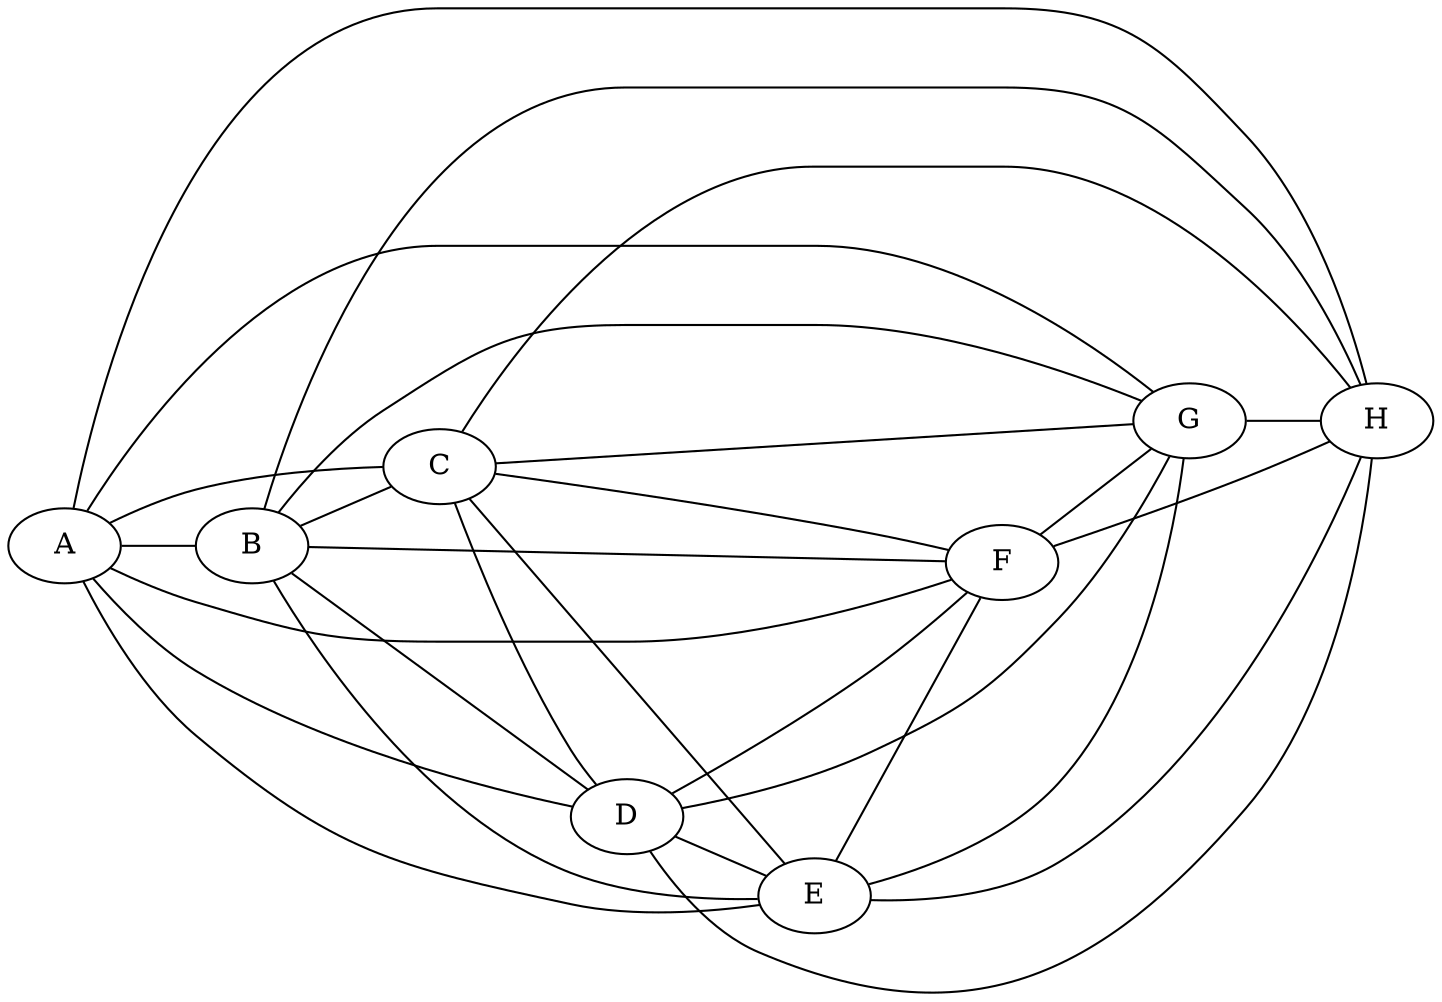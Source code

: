 graph team {
    rankdir=LR;
    A -- {B C D E F G H}
    B -- {C D E F G H}
    C -- {D E F G H}
    D -- {E F G H}
    E -- {F G H}
    F -- {G H}
    G -- H
}
